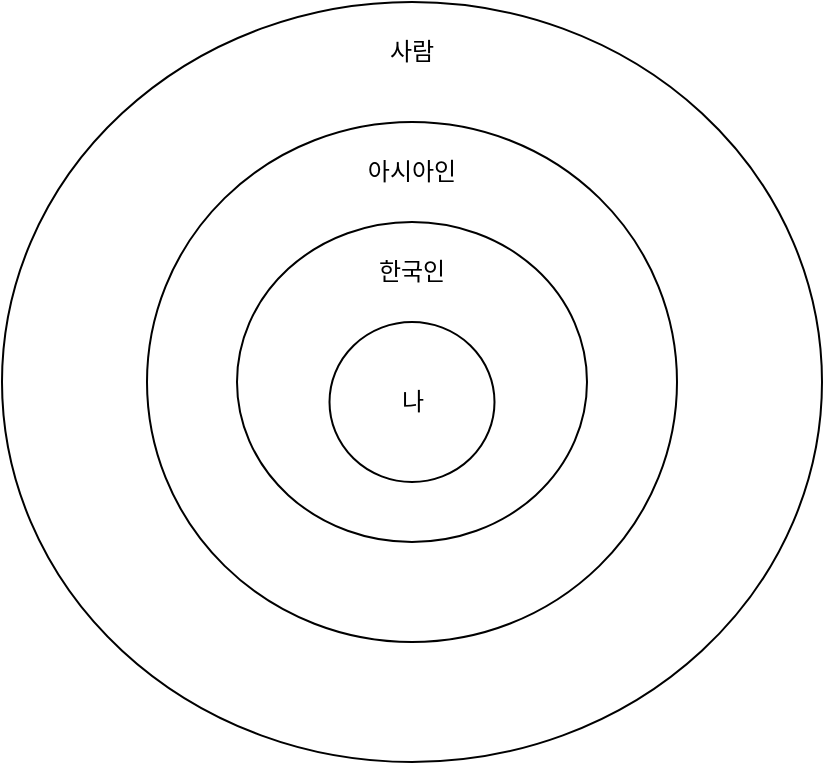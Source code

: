 <mxfile version="20.3.6" type="github">
  <diagram id="C5RBs43oDa-KdzZeNtuy" name="Page-1">
    <mxGraphModel dx="868" dy="450" grid="1" gridSize="10" guides="1" tooltips="1" connect="1" arrows="1" fold="1" page="1" pageScale="1" pageWidth="827" pageHeight="1169" math="0" shadow="0">
      <root>
        <mxCell id="WIyWlLk6GJQsqaUBKTNV-0" />
        <mxCell id="WIyWlLk6GJQsqaUBKTNV-1" parent="WIyWlLk6GJQsqaUBKTNV-0" />
        <mxCell id="KvJpt2u7nfLM8KTHX1YR-0" value="" style="ellipse;whiteSpace=wrap;html=1;" vertex="1" parent="WIyWlLk6GJQsqaUBKTNV-1">
          <mxGeometry x="200" y="170" width="410" height="380" as="geometry" />
        </mxCell>
        <mxCell id="KvJpt2u7nfLM8KTHX1YR-2" value="사람" style="text;html=1;strokeColor=none;fillColor=none;align=center;verticalAlign=middle;whiteSpace=wrap;rounded=0;" vertex="1" parent="WIyWlLk6GJQsqaUBKTNV-1">
          <mxGeometry x="375" y="180" width="60" height="30" as="geometry" />
        </mxCell>
        <mxCell id="KvJpt2u7nfLM8KTHX1YR-3" value="" style="ellipse;whiteSpace=wrap;html=1;" vertex="1" parent="WIyWlLk6GJQsqaUBKTNV-1">
          <mxGeometry x="272.5" y="230" width="265" height="260" as="geometry" />
        </mxCell>
        <mxCell id="KvJpt2u7nfLM8KTHX1YR-5" value="아시아인" style="text;html=1;strokeColor=none;fillColor=none;align=center;verticalAlign=middle;whiteSpace=wrap;rounded=0;" vertex="1" parent="WIyWlLk6GJQsqaUBKTNV-1">
          <mxGeometry x="375" y="240" width="60" height="30" as="geometry" />
        </mxCell>
        <mxCell id="KvJpt2u7nfLM8KTHX1YR-7" value="" style="ellipse;whiteSpace=wrap;html=1;" vertex="1" parent="WIyWlLk6GJQsqaUBKTNV-1">
          <mxGeometry x="317.5" y="280" width="175" height="160" as="geometry" />
        </mxCell>
        <mxCell id="KvJpt2u7nfLM8KTHX1YR-8" value="한국인" style="text;html=1;strokeColor=none;fillColor=none;align=center;verticalAlign=middle;whiteSpace=wrap;rounded=0;" vertex="1" parent="WIyWlLk6GJQsqaUBKTNV-1">
          <mxGeometry x="375" y="290" width="60" height="30" as="geometry" />
        </mxCell>
        <mxCell id="KvJpt2u7nfLM8KTHX1YR-10" value="나" style="ellipse;whiteSpace=wrap;html=1;" vertex="1" parent="WIyWlLk6GJQsqaUBKTNV-1">
          <mxGeometry x="363.75" y="330" width="82.5" height="80" as="geometry" />
        </mxCell>
      </root>
    </mxGraphModel>
  </diagram>
</mxfile>
